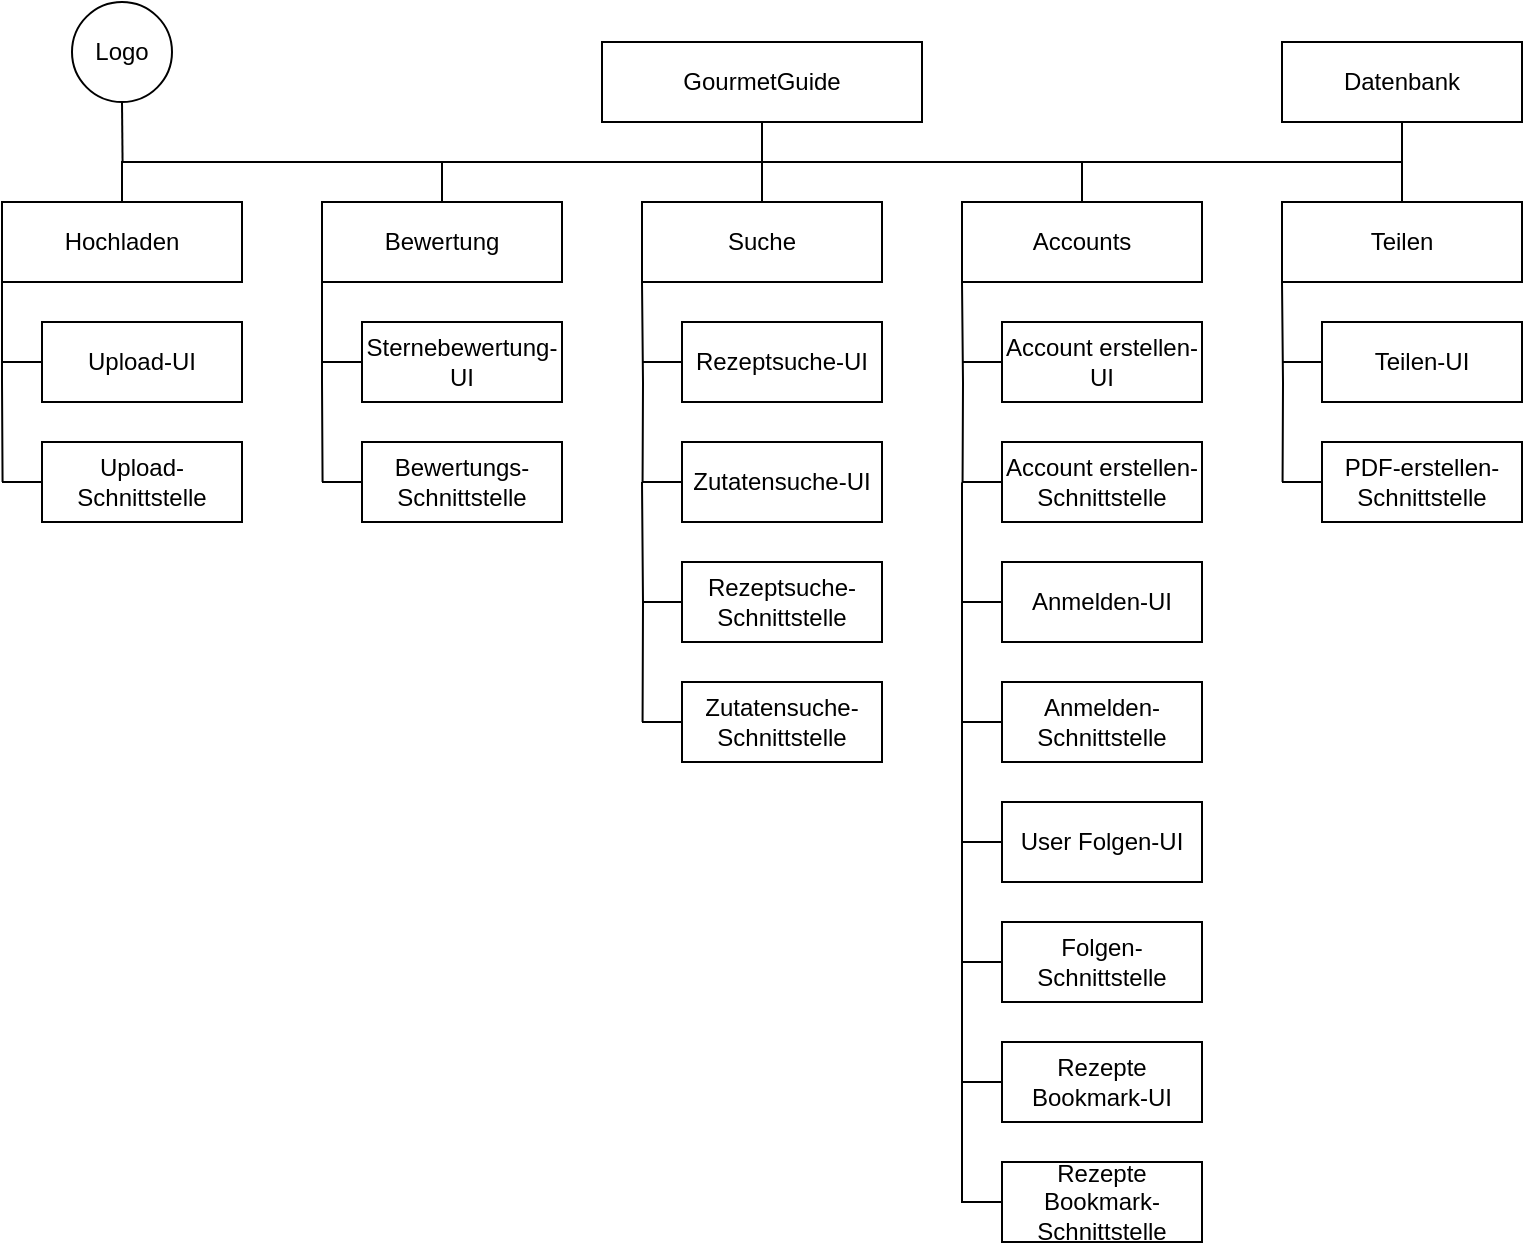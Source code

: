 <mxfile version="24.7.7">
  <diagram name="Seite-1" id="MGk_3q8jtqMFf_y7ZXC9">
    <mxGraphModel dx="1221" dy="618" grid="1" gridSize="10" guides="1" tooltips="1" connect="1" arrows="1" fold="1" page="1" pageScale="1" pageWidth="827" pageHeight="1169" math="0" shadow="0">
      <root>
        <mxCell id="0" />
        <mxCell id="1" parent="0" />
        <mxCell id="921Ac5daBlPCPnIT0NoH-1" value="GourmetGuide" style="rounded=0;whiteSpace=wrap;html=1;" parent="1" vertex="1">
          <mxGeometry x="340" y="40" width="160" height="40" as="geometry" />
        </mxCell>
        <mxCell id="921Ac5daBlPCPnIT0NoH-4" style="edgeStyle=orthogonalEdgeStyle;rounded=0;orthogonalLoop=1;jettySize=auto;html=1;exitX=0.5;exitY=0;exitDx=0;exitDy=0;endArrow=none;endFill=0;entryX=0.5;entryY=1;entryDx=0;entryDy=0;" parent="1" source="921Ac5daBlPCPnIT0NoH-2" target="921Ac5daBlPCPnIT0NoH-1" edge="1">
          <mxGeometry relative="1" as="geometry">
            <mxPoint x="100" y="100" as="targetPoint" />
            <Array as="points">
              <mxPoint x="100" y="100" />
              <mxPoint x="420" y="100" />
            </Array>
          </mxGeometry>
        </mxCell>
        <mxCell id="921Ac5daBlPCPnIT0NoH-25" style="edgeStyle=orthogonalEdgeStyle;rounded=0;orthogonalLoop=1;jettySize=auto;html=1;exitX=0;exitY=1;exitDx=0;exitDy=0;endArrow=none;endFill=0;" parent="1" source="921Ac5daBlPCPnIT0NoH-2" edge="1">
          <mxGeometry relative="1" as="geometry">
            <mxPoint x="40.286" y="260" as="targetPoint" />
          </mxGeometry>
        </mxCell>
        <mxCell id="921Ac5daBlPCPnIT0NoH-2" value="Hochladen" style="rounded=0;whiteSpace=wrap;html=1;" parent="1" vertex="1">
          <mxGeometry x="40" y="120" width="120" height="40" as="geometry" />
        </mxCell>
        <mxCell id="921Ac5daBlPCPnIT0NoH-6" style="edgeStyle=orthogonalEdgeStyle;rounded=0;orthogonalLoop=1;jettySize=auto;html=1;exitX=0.5;exitY=0;exitDx=0;exitDy=0;endArrow=none;endFill=0;" parent="1" source="921Ac5daBlPCPnIT0NoH-3" edge="1">
          <mxGeometry relative="1" as="geometry">
            <mxPoint x="280" y="100" as="targetPoint" />
            <Array as="points">
              <mxPoint x="260" y="100" />
            </Array>
          </mxGeometry>
        </mxCell>
        <mxCell id="921Ac5daBlPCPnIT0NoH-22" style="edgeStyle=orthogonalEdgeStyle;rounded=0;orthogonalLoop=1;jettySize=auto;html=1;exitX=0;exitY=1;exitDx=0;exitDy=0;endArrow=none;endFill=0;" parent="1" source="921Ac5daBlPCPnIT0NoH-3" edge="1">
          <mxGeometry relative="1" as="geometry">
            <mxPoint x="200.286" y="260" as="targetPoint" />
          </mxGeometry>
        </mxCell>
        <mxCell id="921Ac5daBlPCPnIT0NoH-3" value="Bewertung" style="rounded=0;whiteSpace=wrap;html=1;" parent="1" vertex="1">
          <mxGeometry x="200" y="120" width="120" height="40" as="geometry" />
        </mxCell>
        <mxCell id="921Ac5daBlPCPnIT0NoH-9" style="edgeStyle=orthogonalEdgeStyle;rounded=0;orthogonalLoop=1;jettySize=auto;html=1;exitX=0.5;exitY=0;exitDx=0;exitDy=0;endArrow=none;endFill=0;" parent="1" source="921Ac5daBlPCPnIT0NoH-7" edge="1">
          <mxGeometry relative="1" as="geometry">
            <mxPoint x="420" y="100" as="targetPoint" />
          </mxGeometry>
        </mxCell>
        <mxCell id="921Ac5daBlPCPnIT0NoH-7" value="Suche" style="rounded=0;whiteSpace=wrap;html=1;" parent="1" vertex="1">
          <mxGeometry x="360" y="120" width="120" height="40" as="geometry" />
        </mxCell>
        <mxCell id="921Ac5daBlPCPnIT0NoH-10" style="edgeStyle=orthogonalEdgeStyle;rounded=0;orthogonalLoop=1;jettySize=auto;html=1;exitX=0.5;exitY=0;exitDx=0;exitDy=0;endArrow=none;endFill=0;" parent="1" source="921Ac5daBlPCPnIT0NoH-8" edge="1">
          <mxGeometry relative="1" as="geometry">
            <mxPoint x="420" y="100" as="targetPoint" />
            <Array as="points">
              <mxPoint x="580" y="100" />
            </Array>
          </mxGeometry>
        </mxCell>
        <mxCell id="921Ac5daBlPCPnIT0NoH-8" value="Accounts" style="rounded=0;whiteSpace=wrap;html=1;" parent="1" vertex="1">
          <mxGeometry x="520" y="120" width="120" height="40" as="geometry" />
        </mxCell>
        <mxCell id="921Ac5daBlPCPnIT0NoH-13" style="rounded=0;orthogonalLoop=1;jettySize=auto;html=1;exitX=0.5;exitY=0;exitDx=0;exitDy=0;endArrow=none;endFill=0;" parent="1" source="921Ac5daBlPCPnIT0NoH-11" edge="1">
          <mxGeometry relative="1" as="geometry">
            <mxPoint x="580" y="100" as="targetPoint" />
            <Array as="points">
              <mxPoint x="740" y="100" />
            </Array>
          </mxGeometry>
        </mxCell>
        <mxCell id="921Ac5daBlPCPnIT0NoH-11" value="Teilen" style="rounded=0;whiteSpace=wrap;html=1;" parent="1" vertex="1">
          <mxGeometry x="680" y="120" width="120" height="40" as="geometry" />
        </mxCell>
        <mxCell id="921Ac5daBlPCPnIT0NoH-27" style="edgeStyle=orthogonalEdgeStyle;rounded=0;orthogonalLoop=1;jettySize=auto;html=1;exitX=0;exitY=0.5;exitDx=0;exitDy=0;endArrow=none;endFill=0;" parent="1" source="921Ac5daBlPCPnIT0NoH-14" edge="1">
          <mxGeometry relative="1" as="geometry">
            <mxPoint x="40" y="200.143" as="targetPoint" />
          </mxGeometry>
        </mxCell>
        <mxCell id="921Ac5daBlPCPnIT0NoH-14" value="Upload-UI" style="rounded=0;whiteSpace=wrap;html=1;" parent="1" vertex="1">
          <mxGeometry x="60" y="180" width="100" height="40" as="geometry" />
        </mxCell>
        <mxCell id="921Ac5daBlPCPnIT0NoH-26" style="edgeStyle=orthogonalEdgeStyle;rounded=0;orthogonalLoop=1;jettySize=auto;html=1;exitX=0;exitY=0.5;exitDx=0;exitDy=0;endArrow=none;endFill=0;" parent="1" source="921Ac5daBlPCPnIT0NoH-15" edge="1">
          <mxGeometry relative="1" as="geometry">
            <mxPoint x="40" y="260.143" as="targetPoint" />
          </mxGeometry>
        </mxCell>
        <mxCell id="921Ac5daBlPCPnIT0NoH-15" value="Upload-Schnittstelle" style="rounded=0;whiteSpace=wrap;html=1;" parent="1" vertex="1">
          <mxGeometry x="60" y="240" width="100" height="40" as="geometry" />
        </mxCell>
        <mxCell id="921Ac5daBlPCPnIT0NoH-17" style="edgeStyle=orthogonalEdgeStyle;rounded=0;orthogonalLoop=1;jettySize=auto;html=1;exitX=0.5;exitY=1;exitDx=0;exitDy=0;endArrow=none;endFill=0;" parent="1" source="921Ac5daBlPCPnIT0NoH-16" edge="1">
          <mxGeometry relative="1" as="geometry">
            <mxPoint x="100.286" y="100" as="targetPoint" />
          </mxGeometry>
        </mxCell>
        <mxCell id="921Ac5daBlPCPnIT0NoH-16" value="Logo" style="ellipse;whiteSpace=wrap;html=1;aspect=fixed;" parent="1" vertex="1">
          <mxGeometry x="75" y="20" width="50" height="50" as="geometry" />
        </mxCell>
        <mxCell id="921Ac5daBlPCPnIT0NoH-23" style="edgeStyle=orthogonalEdgeStyle;rounded=0;orthogonalLoop=1;jettySize=auto;html=1;exitX=0;exitY=0.5;exitDx=0;exitDy=0;endArrow=none;endFill=0;" parent="1" source="921Ac5daBlPCPnIT0NoH-20" edge="1">
          <mxGeometry relative="1" as="geometry">
            <mxPoint x="200" y="260.143" as="targetPoint" />
          </mxGeometry>
        </mxCell>
        <mxCell id="921Ac5daBlPCPnIT0NoH-20" value="Bewertungs-Schnittstelle" style="rounded=0;whiteSpace=wrap;html=1;" parent="1" vertex="1">
          <mxGeometry x="220" y="240" width="100" height="40" as="geometry" />
        </mxCell>
        <mxCell id="921Ac5daBlPCPnIT0NoH-24" style="edgeStyle=orthogonalEdgeStyle;rounded=0;orthogonalLoop=1;jettySize=auto;html=1;exitX=0;exitY=0.5;exitDx=0;exitDy=0;endArrow=none;endFill=0;" parent="1" source="921Ac5daBlPCPnIT0NoH-21" edge="1">
          <mxGeometry relative="1" as="geometry">
            <mxPoint x="200" y="200.143" as="targetPoint" />
          </mxGeometry>
        </mxCell>
        <mxCell id="921Ac5daBlPCPnIT0NoH-21" value="Sternebewertung-UI" style="rounded=0;whiteSpace=wrap;html=1;" parent="1" vertex="1">
          <mxGeometry x="220" y="180" width="100" height="40" as="geometry" />
        </mxCell>
        <mxCell id="921Ac5daBlPCPnIT0NoH-28" style="edgeStyle=orthogonalEdgeStyle;rounded=0;orthogonalLoop=1;jettySize=auto;html=1;exitX=0;exitY=1;exitDx=0;exitDy=0;endArrow=none;endFill=0;" parent="1" edge="1">
          <mxGeometry relative="1" as="geometry">
            <mxPoint x="360.286" y="260" as="targetPoint" />
            <mxPoint x="360" y="160" as="sourcePoint" />
          </mxGeometry>
        </mxCell>
        <mxCell id="921Ac5daBlPCPnIT0NoH-29" style="edgeStyle=orthogonalEdgeStyle;rounded=0;orthogonalLoop=1;jettySize=auto;html=1;exitX=0;exitY=0.5;exitDx=0;exitDy=0;endArrow=none;endFill=0;" parent="1" source="921Ac5daBlPCPnIT0NoH-30" edge="1">
          <mxGeometry relative="1" as="geometry">
            <mxPoint x="360" y="260.143" as="targetPoint" />
          </mxGeometry>
        </mxCell>
        <mxCell id="921Ac5daBlPCPnIT0NoH-30" value="Zutatensuche-UI" style="rounded=0;whiteSpace=wrap;html=1;" parent="1" vertex="1">
          <mxGeometry x="380" y="240" width="100" height="40" as="geometry" />
        </mxCell>
        <mxCell id="921Ac5daBlPCPnIT0NoH-31" style="edgeStyle=orthogonalEdgeStyle;rounded=0;orthogonalLoop=1;jettySize=auto;html=1;exitX=0;exitY=0.5;exitDx=0;exitDy=0;endArrow=none;endFill=0;" parent="1" source="921Ac5daBlPCPnIT0NoH-32" edge="1">
          <mxGeometry relative="1" as="geometry">
            <mxPoint x="360" y="200.143" as="targetPoint" />
          </mxGeometry>
        </mxCell>
        <mxCell id="921Ac5daBlPCPnIT0NoH-32" value="Rezeptsuche-UI" style="rounded=0;whiteSpace=wrap;html=1;" parent="1" vertex="1">
          <mxGeometry x="380" y="180" width="100" height="40" as="geometry" />
        </mxCell>
        <mxCell id="921Ac5daBlPCPnIT0NoH-35" style="edgeStyle=orthogonalEdgeStyle;rounded=0;orthogonalLoop=1;jettySize=auto;html=1;exitX=0;exitY=1;exitDx=0;exitDy=0;endArrow=none;endFill=0;" parent="1" edge="1">
          <mxGeometry relative="1" as="geometry">
            <mxPoint x="520.286" y="260" as="targetPoint" />
            <mxPoint x="520" y="160" as="sourcePoint" />
          </mxGeometry>
        </mxCell>
        <mxCell id="921Ac5daBlPCPnIT0NoH-36" style="edgeStyle=orthogonalEdgeStyle;rounded=0;orthogonalLoop=1;jettySize=auto;html=1;exitX=0;exitY=0.5;exitDx=0;exitDy=0;endArrow=none;endFill=0;" parent="1" source="921Ac5daBlPCPnIT0NoH-37" edge="1">
          <mxGeometry relative="1" as="geometry">
            <mxPoint x="520" y="260.143" as="targetPoint" />
          </mxGeometry>
        </mxCell>
        <mxCell id="921Ac5daBlPCPnIT0NoH-37" value="Anmelden-UI" style="rounded=0;whiteSpace=wrap;html=1;" parent="1" vertex="1">
          <mxGeometry x="540" y="300" width="100" height="40" as="geometry" />
        </mxCell>
        <mxCell id="921Ac5daBlPCPnIT0NoH-38" style="edgeStyle=orthogonalEdgeStyle;rounded=0;orthogonalLoop=1;jettySize=auto;html=1;exitX=0;exitY=0.5;exitDx=0;exitDy=0;endArrow=none;endFill=0;" parent="1" source="921Ac5daBlPCPnIT0NoH-39" edge="1">
          <mxGeometry relative="1" as="geometry">
            <mxPoint x="520" y="200.143" as="targetPoint" />
          </mxGeometry>
        </mxCell>
        <mxCell id="921Ac5daBlPCPnIT0NoH-39" value="Account erstellen-UI" style="rounded=0;whiteSpace=wrap;html=1;" parent="1" vertex="1">
          <mxGeometry x="540" y="180" width="100" height="40" as="geometry" />
        </mxCell>
        <mxCell id="921Ac5daBlPCPnIT0NoH-42" style="edgeStyle=orthogonalEdgeStyle;rounded=0;orthogonalLoop=1;jettySize=auto;html=1;exitX=0;exitY=0.5;exitDx=0;exitDy=0;endArrow=none;endFill=0;" parent="1" source="921Ac5daBlPCPnIT0NoH-41" edge="1">
          <mxGeometry relative="1" as="geometry">
            <mxPoint x="520" y="260.143" as="targetPoint" />
          </mxGeometry>
        </mxCell>
        <mxCell id="921Ac5daBlPCPnIT0NoH-41" value="Account erstellen-Schnittstelle" style="rounded=0;whiteSpace=wrap;html=1;" parent="1" vertex="1">
          <mxGeometry x="540" y="240" width="100" height="40" as="geometry" />
        </mxCell>
        <mxCell id="921Ac5daBlPCPnIT0NoH-44" style="edgeStyle=orthogonalEdgeStyle;rounded=0;orthogonalLoop=1;jettySize=auto;html=1;exitX=0;exitY=0.5;exitDx=0;exitDy=0;endArrow=none;endFill=0;" parent="1" source="921Ac5daBlPCPnIT0NoH-43" edge="1">
          <mxGeometry relative="1" as="geometry">
            <mxPoint x="520" y="320" as="targetPoint" />
          </mxGeometry>
        </mxCell>
        <mxCell id="921Ac5daBlPCPnIT0NoH-43" value="Anmelden-Schnittstelle" style="rounded=0;whiteSpace=wrap;html=1;" parent="1" vertex="1">
          <mxGeometry x="540" y="360" width="100" height="40" as="geometry" />
        </mxCell>
        <mxCell id="921Ac5daBlPCPnIT0NoH-45" style="edgeStyle=orthogonalEdgeStyle;rounded=0;orthogonalLoop=1;jettySize=auto;html=1;exitX=0;exitY=1;exitDx=0;exitDy=0;endArrow=none;endFill=0;" parent="1" edge="1">
          <mxGeometry relative="1" as="geometry">
            <mxPoint x="680.286" y="260" as="targetPoint" />
            <mxPoint x="680" y="160" as="sourcePoint" />
          </mxGeometry>
        </mxCell>
        <mxCell id="921Ac5daBlPCPnIT0NoH-46" style="edgeStyle=orthogonalEdgeStyle;rounded=0;orthogonalLoop=1;jettySize=auto;html=1;exitX=0;exitY=0.5;exitDx=0;exitDy=0;endArrow=none;endFill=0;" parent="1" source="921Ac5daBlPCPnIT0NoH-47" edge="1">
          <mxGeometry relative="1" as="geometry">
            <mxPoint x="680" y="200.143" as="targetPoint" />
          </mxGeometry>
        </mxCell>
        <mxCell id="921Ac5daBlPCPnIT0NoH-47" value="Teilen-UI" style="rounded=0;whiteSpace=wrap;html=1;" parent="1" vertex="1">
          <mxGeometry x="700" y="180" width="100" height="40" as="geometry" />
        </mxCell>
        <mxCell id="921Ac5daBlPCPnIT0NoH-48" style="edgeStyle=orthogonalEdgeStyle;rounded=0;orthogonalLoop=1;jettySize=auto;html=1;exitX=0;exitY=0.5;exitDx=0;exitDy=0;endArrow=none;endFill=0;" parent="1" source="921Ac5daBlPCPnIT0NoH-49" edge="1">
          <mxGeometry relative="1" as="geometry">
            <mxPoint x="680" y="260.143" as="targetPoint" />
          </mxGeometry>
        </mxCell>
        <mxCell id="921Ac5daBlPCPnIT0NoH-49" value="PDF-erstellen-Schnittstelle" style="rounded=0;whiteSpace=wrap;html=1;" parent="1" vertex="1">
          <mxGeometry x="700" y="240" width="100" height="40" as="geometry" />
        </mxCell>
        <mxCell id="EzP8kZ21SqTE7VAjJr_d-1" style="edgeStyle=orthogonalEdgeStyle;rounded=0;orthogonalLoop=1;jettySize=auto;html=1;exitX=0;exitY=0.5;exitDx=0;exitDy=0;endArrow=none;endFill=0;" parent="1" source="EzP8kZ21SqTE7VAjJr_d-2" edge="1">
          <mxGeometry relative="1" as="geometry">
            <mxPoint x="520" y="380" as="targetPoint" />
          </mxGeometry>
        </mxCell>
        <mxCell id="EzP8kZ21SqTE7VAjJr_d-2" value="User Folgen-UI" style="rounded=0;whiteSpace=wrap;html=1;" parent="1" vertex="1">
          <mxGeometry x="540" y="420" width="100" height="40" as="geometry" />
        </mxCell>
        <mxCell id="EzP8kZ21SqTE7VAjJr_d-3" style="edgeStyle=orthogonalEdgeStyle;rounded=0;orthogonalLoop=1;jettySize=auto;html=1;exitX=0;exitY=0.5;exitDx=0;exitDy=0;endArrow=none;endFill=0;" parent="1" source="EzP8kZ21SqTE7VAjJr_d-4" edge="1">
          <mxGeometry relative="1" as="geometry">
            <mxPoint x="520" y="440" as="targetPoint" />
          </mxGeometry>
        </mxCell>
        <mxCell id="EzP8kZ21SqTE7VAjJr_d-4" value="Folgen- Schnittstelle" style="rounded=0;whiteSpace=wrap;html=1;" parent="1" vertex="1">
          <mxGeometry x="540" y="480" width="100" height="40" as="geometry" />
        </mxCell>
        <mxCell id="EzP8kZ21SqTE7VAjJr_d-5" style="edgeStyle=orthogonalEdgeStyle;rounded=0;orthogonalLoop=1;jettySize=auto;html=1;exitX=0;exitY=0.5;exitDx=0;exitDy=0;endArrow=none;endFill=0;" parent="1" source="EzP8kZ21SqTE7VAjJr_d-6" edge="1">
          <mxGeometry relative="1" as="geometry">
            <mxPoint x="520" y="500" as="targetPoint" />
          </mxGeometry>
        </mxCell>
        <mxCell id="EzP8kZ21SqTE7VAjJr_d-6" value="Rezepte Bookmark-UI" style="rounded=0;whiteSpace=wrap;html=1;" parent="1" vertex="1">
          <mxGeometry x="540" y="540" width="100" height="40" as="geometry" />
        </mxCell>
        <mxCell id="EzP8kZ21SqTE7VAjJr_d-7" style="edgeStyle=orthogonalEdgeStyle;rounded=0;orthogonalLoop=1;jettySize=auto;html=1;exitX=0;exitY=0.5;exitDx=0;exitDy=0;endArrow=none;endFill=0;" parent="1" source="EzP8kZ21SqTE7VAjJr_d-8" edge="1">
          <mxGeometry relative="1" as="geometry">
            <mxPoint x="520" y="560" as="targetPoint" />
          </mxGeometry>
        </mxCell>
        <mxCell id="EzP8kZ21SqTE7VAjJr_d-8" value="Rezepte Bookmark-Schnittstelle" style="rounded=0;whiteSpace=wrap;html=1;" parent="1" vertex="1">
          <mxGeometry x="540" y="600" width="100" height="40" as="geometry" />
        </mxCell>
        <mxCell id="KiYQnYVC_4RO1Epw3n7Q-1" style="edgeStyle=orthogonalEdgeStyle;rounded=0;orthogonalLoop=1;jettySize=auto;html=1;endArrow=none;endFill=0;" edge="1" parent="1">
          <mxGeometry relative="1" as="geometry">
            <mxPoint x="360.286" y="380" as="targetPoint" />
            <mxPoint x="360" y="260" as="sourcePoint" />
          </mxGeometry>
        </mxCell>
        <mxCell id="KiYQnYVC_4RO1Epw3n7Q-2" style="edgeStyle=orthogonalEdgeStyle;rounded=0;orthogonalLoop=1;jettySize=auto;html=1;exitX=0;exitY=0.5;exitDx=0;exitDy=0;endArrow=none;endFill=0;" edge="1" parent="1" source="KiYQnYVC_4RO1Epw3n7Q-3">
          <mxGeometry relative="1" as="geometry">
            <mxPoint x="360" y="380.143" as="targetPoint" />
          </mxGeometry>
        </mxCell>
        <mxCell id="KiYQnYVC_4RO1Epw3n7Q-3" value="Zutatensuche-Schnittstelle" style="rounded=0;whiteSpace=wrap;html=1;" vertex="1" parent="1">
          <mxGeometry x="380" y="360" width="100" height="40" as="geometry" />
        </mxCell>
        <mxCell id="KiYQnYVC_4RO1Epw3n7Q-4" style="edgeStyle=orthogonalEdgeStyle;rounded=0;orthogonalLoop=1;jettySize=auto;html=1;exitX=0;exitY=0.5;exitDx=0;exitDy=0;endArrow=none;endFill=0;" edge="1" parent="1" source="KiYQnYVC_4RO1Epw3n7Q-5">
          <mxGeometry relative="1" as="geometry">
            <mxPoint x="360" y="320.143" as="targetPoint" />
          </mxGeometry>
        </mxCell>
        <mxCell id="KiYQnYVC_4RO1Epw3n7Q-5" value="Rezeptsuche-Schnittstelle" style="rounded=0;whiteSpace=wrap;html=1;" vertex="1" parent="1">
          <mxGeometry x="380" y="300" width="100" height="40" as="geometry" />
        </mxCell>
        <mxCell id="KiYQnYVC_4RO1Epw3n7Q-8" style="edgeStyle=orthogonalEdgeStyle;rounded=0;orthogonalLoop=1;jettySize=auto;html=1;exitX=0.5;exitY=1;exitDx=0;exitDy=0;endArrow=none;endFill=0;" edge="1" parent="1" source="KiYQnYVC_4RO1Epw3n7Q-7">
          <mxGeometry relative="1" as="geometry">
            <mxPoint x="740" y="100" as="targetPoint" />
          </mxGeometry>
        </mxCell>
        <mxCell id="KiYQnYVC_4RO1Epw3n7Q-7" value="Datenbank" style="rounded=0;whiteSpace=wrap;html=1;" vertex="1" parent="1">
          <mxGeometry x="680" y="40" width="120" height="40" as="geometry" />
        </mxCell>
      </root>
    </mxGraphModel>
  </diagram>
</mxfile>
